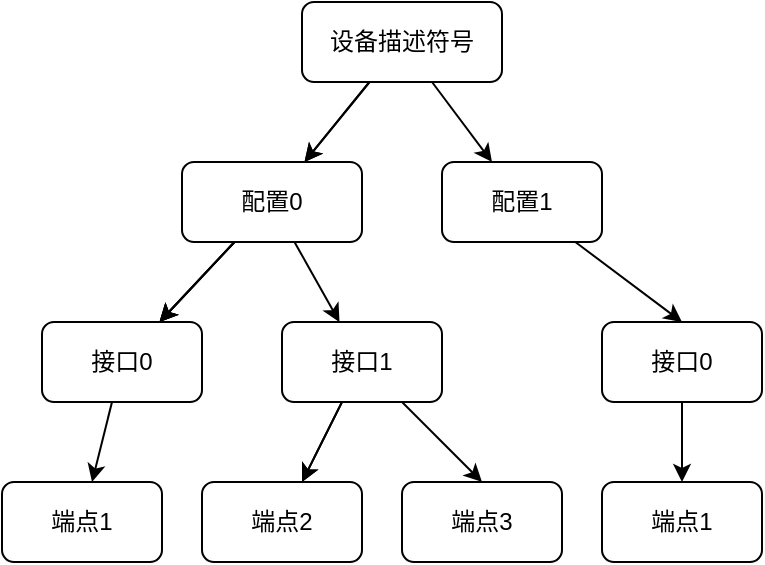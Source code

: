<mxfile>
    <diagram id="_n2SrczdapG8GurQILQP" name="第 1 页">
        <mxGraphModel dx="624" dy="529" grid="1" gridSize="10" guides="1" tooltips="1" connect="1" arrows="1" fold="1" page="1" pageScale="1" pageWidth="827" pageHeight="1169" math="0" shadow="0">
            <root>
                <mxCell id="0"/>
                <mxCell id="1" parent="0"/>
                <mxCell id="5" value="" style="edgeStyle=none;html=1;" edge="1" parent="1" source="3" target="4">
                    <mxGeometry relative="1" as="geometry"/>
                </mxCell>
                <mxCell id="6" value="" style="edgeStyle=none;html=1;" edge="1" parent="1" source="3" target="4">
                    <mxGeometry relative="1" as="geometry"/>
                </mxCell>
                <mxCell id="8" value="" style="edgeStyle=none;html=1;" edge="1" parent="1" source="3" target="7">
                    <mxGeometry relative="1" as="geometry"/>
                </mxCell>
                <mxCell id="3" value="设备描述符号" style="rounded=1;whiteSpace=wrap;html=1;" vertex="1" parent="1">
                    <mxGeometry x="210" y="120" width="100" height="40" as="geometry"/>
                </mxCell>
                <mxCell id="10" value="" style="edgeStyle=none;html=1;" edge="1" parent="1" source="4" target="9">
                    <mxGeometry relative="1" as="geometry"/>
                </mxCell>
                <mxCell id="11" value="" style="edgeStyle=none;html=1;" edge="1" parent="1" source="4" target="9">
                    <mxGeometry relative="1" as="geometry"/>
                </mxCell>
                <mxCell id="12" value="" style="edgeStyle=none;html=1;" edge="1" parent="1" source="4" target="9">
                    <mxGeometry relative="1" as="geometry"/>
                </mxCell>
                <mxCell id="15" style="edgeStyle=none;html=1;" edge="1" parent="1" source="4" target="16">
                    <mxGeometry relative="1" as="geometry">
                        <mxPoint x="220" y="280" as="targetPoint"/>
                    </mxGeometry>
                </mxCell>
                <mxCell id="4" value="配置0" style="whiteSpace=wrap;html=1;rounded=1;" vertex="1" parent="1">
                    <mxGeometry x="150" y="200" width="90" height="40" as="geometry"/>
                </mxCell>
                <mxCell id="34" style="edgeStyle=none;html=1;entryX=0.5;entryY=0;entryDx=0;entryDy=0;" edge="1" parent="1" source="7" target="26">
                    <mxGeometry relative="1" as="geometry"/>
                </mxCell>
                <mxCell id="7" value="配置1" style="whiteSpace=wrap;html=1;rounded=1;" vertex="1" parent="1">
                    <mxGeometry x="280" y="200" width="80" height="40" as="geometry"/>
                </mxCell>
                <mxCell id="18" value="" style="edgeStyle=none;html=1;" edge="1" parent="1" source="9" target="17">
                    <mxGeometry relative="1" as="geometry"/>
                </mxCell>
                <mxCell id="9" value="接口0" style="whiteSpace=wrap;html=1;rounded=1;" vertex="1" parent="1">
                    <mxGeometry x="80" y="280" width="80" height="40" as="geometry"/>
                </mxCell>
                <mxCell id="20" value="" style="edgeStyle=none;html=1;" edge="1" parent="1" source="16" target="19">
                    <mxGeometry relative="1" as="geometry"/>
                </mxCell>
                <mxCell id="21" value="" style="edgeStyle=none;html=1;" edge="1" parent="1" source="16" target="19">
                    <mxGeometry relative="1" as="geometry"/>
                </mxCell>
                <mxCell id="23" style="edgeStyle=none;html=1;entryX=0.5;entryY=0;entryDx=0;entryDy=0;" edge="1" parent="1" source="16" target="22">
                    <mxGeometry relative="1" as="geometry"/>
                </mxCell>
                <mxCell id="16" value="接口1" style="rounded=1;whiteSpace=wrap;html=1;" vertex="1" parent="1">
                    <mxGeometry x="200" y="280" width="80" height="40" as="geometry"/>
                </mxCell>
                <mxCell id="17" value="端点1" style="whiteSpace=wrap;html=1;rounded=1;" vertex="1" parent="1">
                    <mxGeometry x="60" y="360" width="80" height="40" as="geometry"/>
                </mxCell>
                <mxCell id="19" value="端点2" style="whiteSpace=wrap;html=1;rounded=1;" vertex="1" parent="1">
                    <mxGeometry x="160" y="360" width="80" height="40" as="geometry"/>
                </mxCell>
                <mxCell id="22" value="端点3" style="rounded=1;whiteSpace=wrap;html=1;" vertex="1" parent="1">
                    <mxGeometry x="260" y="360" width="80" height="40" as="geometry"/>
                </mxCell>
                <mxCell id="25" value="" style="edgeStyle=none;html=1;" edge="1" source="26" target="31" parent="1">
                    <mxGeometry relative="1" as="geometry"/>
                </mxCell>
                <mxCell id="26" value="接口0" style="whiteSpace=wrap;html=1;rounded=1;" vertex="1" parent="1">
                    <mxGeometry x="360" y="280" width="80" height="40" as="geometry"/>
                </mxCell>
                <mxCell id="31" value="端点1" style="whiteSpace=wrap;html=1;rounded=1;" vertex="1" parent="1">
                    <mxGeometry x="360" y="360" width="80" height="40" as="geometry"/>
                </mxCell>
            </root>
        </mxGraphModel>
    </diagram>
</mxfile>